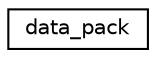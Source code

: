 digraph "Graphical Class Hierarchy"
{
  edge [fontname="Helvetica",fontsize="10",labelfontname="Helvetica",labelfontsize="10"];
  node [fontname="Helvetica",fontsize="10",shape=record];
  rankdir="LR";
  Node1 [label="data_pack",height=0.2,width=0.4,color="black", fillcolor="white", style="filled",URL="$dd/d84/structdata__pack.html"];
}
